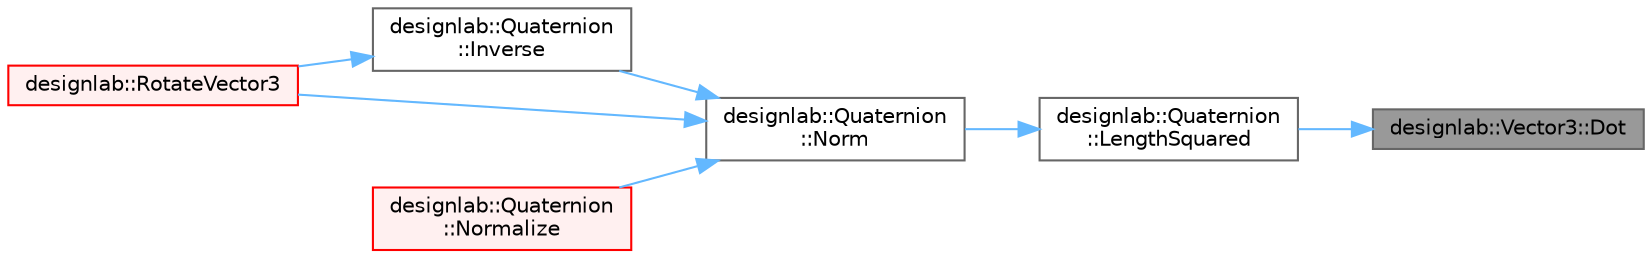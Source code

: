 digraph "designlab::Vector3::Dot"
{
 // LATEX_PDF_SIZE
  bgcolor="transparent";
  edge [fontname=Helvetica,fontsize=10,labelfontname=Helvetica,labelfontsize=10];
  node [fontname=Helvetica,fontsize=10,shape=box,height=0.2,width=0.4];
  rankdir="RL";
  Node1 [id="Node000001",label="designlab::Vector3::Dot",height=0.2,width=0.4,color="gray40", fillcolor="grey60", style="filled", fontcolor="black",tooltip="自分・引数 の内積の結果を返す．"];
  Node1 -> Node2 [id="edge1_Node000001_Node000002",dir="back",color="steelblue1",style="solid",tooltip=" "];
  Node2 [id="Node000002",label="designlab::Quaternion\l::LengthSquared",height=0.2,width=0.4,color="grey40", fillcolor="white", style="filled",URL="$structdesignlab_1_1_quaternion.html#a52ffb1d579c2845eb2aa1fbd21fa9750",tooltip="クォータニオンの長さの2乗を返す(ノルムの2乗)．   クォータニオンの長さの2乗は，w^2 + x^2 + y^2 + z^2 で求められる"];
  Node2 -> Node3 [id="edge2_Node000002_Node000003",dir="back",color="steelblue1",style="solid",tooltip=" "];
  Node3 [id="Node000003",label="designlab::Quaternion\l::Norm",height=0.2,width=0.4,color="grey40", fillcolor="white", style="filled",URL="$structdesignlab_1_1_quaternion.html#a17c6bcd41fbd5833c6885bdd170c75d8",tooltip="クォータニオンのノルムを返す   ノルムとは，ベクトルの大きさのこと．クォータニオンのノルムは，w^2 + x^2 + y^2 + z^2 で求められる"];
  Node3 -> Node4 [id="edge3_Node000003_Node000004",dir="back",color="steelblue1",style="solid",tooltip=" "];
  Node4 [id="Node000004",label="designlab::Quaternion\l::Inverse",height=0.2,width=0.4,color="grey40", fillcolor="white", style="filled",URL="$structdesignlab_1_1_quaternion.html#a5e17d48809b4339ee959c2119a106726",tooltip="クォータニオンの逆数を返す   クォータニオンqの逆数q^-1は，qの共役をノルムで割ったもの"];
  Node4 -> Node5 [id="edge4_Node000004_Node000005",dir="back",color="steelblue1",style="solid",tooltip=" "];
  Node5 [id="Node000005",label="designlab::RotateVector3",height=0.2,width=0.4,color="red", fillcolor="#FFF0F0", style="filled",URL="$namespacedesignlab.html#a88a31cb8dd4fb0891393816ad574b9a8",tooltip="3次元の位置ベクトルを回転させる．"];
  Node3 -> Node12 [id="edge5_Node000003_Node000012",dir="back",color="steelblue1",style="solid",tooltip=" "];
  Node12 [id="Node000012",label="designlab::Quaternion\l::Normalize",height=0.2,width=0.4,color="red", fillcolor="#FFF0F0", style="filled",URL="$structdesignlab_1_1_quaternion.html#a7e53e5872a5a39da9cb6ca40a0c6e91a",tooltip="正規化したクォータニオンを返す   クォータニオンの正規化とは，ノルムを1にすること．   クォータニオンqの正規化は，q / |q| で求められる"];
  Node3 -> Node5 [id="edge6_Node000003_Node000005",dir="back",color="steelblue1",style="solid",tooltip=" "];
}
